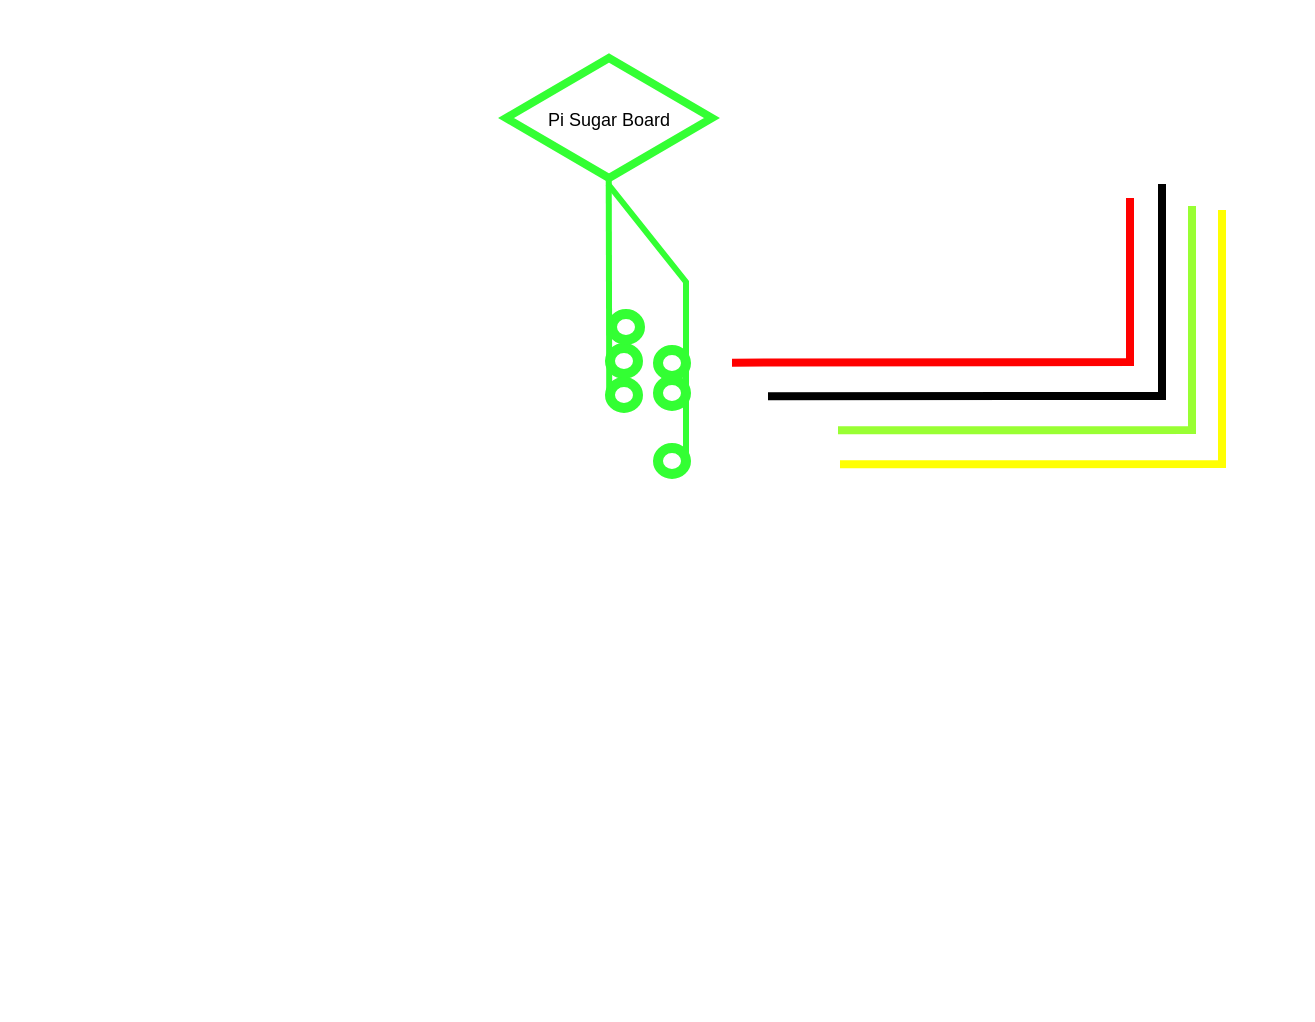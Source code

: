 <mxfile version="24.0.7" type="github">
  <diagram name="Page-1" id="3OzVXapQxGBqhg9Vh2Or">
    <mxGraphModel dx="1103" dy="1113" grid="1" gridSize="1" guides="1" tooltips="1" connect="1" arrows="1" fold="1" page="0" pageScale="1" pageWidth="1169" pageHeight="827" math="0" shadow="0">
      <root>
        <mxCell id="0" />
        <mxCell id="1" parent="0" />
        <mxCell id="NXsdGgOJUFReOd44QVA4-1" value="" style="shape=image;verticalLabelPosition=bottom;labelBackgroundColor=default;verticalAlign=top;aspect=fixed;imageAspect=0;image=https://i.pinimg.com/736x/e7/a1/15/e7a115c120930f46f62fcd46d38a43f1.jpg;clipPath=inset(4.66% 0.67% 2.54% 0%);" vertex="1" parent="1">
          <mxGeometry x="27" y="140" width="492.12" height="361.659" as="geometry" />
        </mxCell>
        <mxCell id="NXsdGgOJUFReOd44QVA4-6" value="" style="ellipse;whiteSpace=wrap;html=1;fillColor=none;strokeColor=#33FF33;strokeWidth=5;" vertex="1" parent="1">
          <mxGeometry x="332" y="166" width="14" height="13" as="geometry" />
        </mxCell>
        <mxCell id="NXsdGgOJUFReOd44QVA4-8" value="" style="ellipse;whiteSpace=wrap;html=1;fillColor=none;strokeColor=#33FF33;strokeWidth=5;" vertex="1" parent="1">
          <mxGeometry x="332" y="183" width="14" height="13" as="geometry" />
        </mxCell>
        <mxCell id="NXsdGgOJUFReOd44QVA4-9" value="" style="ellipse;whiteSpace=wrap;html=1;fillColor=none;strokeColor=#33FF33;strokeWidth=5;" vertex="1" parent="1">
          <mxGeometry x="333" y="149" width="14" height="13" as="geometry" />
        </mxCell>
        <mxCell id="NXsdGgOJUFReOd44QVA4-12" value="" style="ellipse;whiteSpace=wrap;html=1;fillColor=none;strokeColor=#33FF33;strokeWidth=5;" vertex="1" parent="1">
          <mxGeometry x="356" y="167" width="14" height="13" as="geometry" />
        </mxCell>
        <mxCell id="NXsdGgOJUFReOd44QVA4-14" value="" style="ellipse;whiteSpace=wrap;html=1;fillColor=none;strokeColor=#33FF33;strokeWidth=5;" vertex="1" parent="1">
          <mxGeometry x="356" y="182" width="14" height="13" as="geometry" />
        </mxCell>
        <mxCell id="NXsdGgOJUFReOd44QVA4-15" value="" style="ellipse;whiteSpace=wrap;html=1;fillColor=none;strokeColor=#33FF33;strokeWidth=5;" vertex="1" parent="1">
          <mxGeometry x="356" y="216" width="14" height="13" as="geometry" />
        </mxCell>
        <mxCell id="NXsdGgOJUFReOd44QVA4-17" value="" style="endArrow=none;html=1;rounded=0;exitX=0.719;exitY=0.266;exitDx=0;exitDy=0;exitPerimeter=0;strokeColor=none;" edge="1" parent="1">
          <mxGeometry width="50" height="50" relative="1" as="geometry">
            <mxPoint x="371.004" y="223.002" as="sourcePoint" />
            <mxPoint x="371" y="69" as="targetPoint" />
          </mxGeometry>
        </mxCell>
        <mxCell id="NXsdGgOJUFReOd44QVA4-18" value="" style="endArrow=none;html=1;rounded=0;exitX=1;exitY=0.5;exitDx=0;exitDy=0;strokeWidth=3;strokeColor=#33FF33;" edge="1" parent="1">
          <mxGeometry width="50" height="50" relative="1" as="geometry">
            <mxPoint x="370.0" y="222.5" as="sourcePoint" />
            <mxPoint x="331" y="84" as="targetPoint" />
            <Array as="points">
              <mxPoint x="370" y="133" />
            </Array>
          </mxGeometry>
        </mxCell>
        <mxCell id="NXsdGgOJUFReOd44QVA4-19" value="" style="endArrow=none;html=1;rounded=0;exitX=1;exitY=0.5;exitDx=0;exitDy=0;strokeWidth=3;strokeColor=#33FF33;" edge="1" parent="1">
          <mxGeometry width="50" height="50" relative="1" as="geometry">
            <mxPoint x="331.62" y="190.5" as="sourcePoint" />
            <mxPoint x="331.31" y="57" as="targetPoint" />
          </mxGeometry>
        </mxCell>
        <mxCell id="NXsdGgOJUFReOd44QVA4-20" value="&lt;font style=&quot;font-size: 9px;&quot;&gt;Pi Sugar Board&lt;/font&gt;" style="rhombus;whiteSpace=wrap;html=1;strokeWidth=4;strokeColor=#33FF33;" vertex="1" parent="1">
          <mxGeometry x="280" y="21" width="103" height="60" as="geometry" />
        </mxCell>
        <mxCell id="NXsdGgOJUFReOd44QVA4-24" value="" style="endArrow=none;html=1;rounded=0;strokeWidth=4;strokeColor=#FF0000;" edge="1" parent="1">
          <mxGeometry width="50" height="50" relative="1" as="geometry">
            <mxPoint x="393" y="173.32" as="sourcePoint" />
            <mxPoint x="592" y="91" as="targetPoint" />
            <Array as="points">
              <mxPoint x="592" y="173" />
            </Array>
          </mxGeometry>
        </mxCell>
        <mxCell id="NXsdGgOJUFReOd44QVA4-26" value="" style="endArrow=none;html=1;rounded=0;strokeWidth=4;strokeColor=#FFFF03;fillColor=#fff2cc;" edge="1" parent="1">
          <mxGeometry width="50" height="50" relative="1" as="geometry">
            <mxPoint x="447" y="224.16" as="sourcePoint" />
            <mxPoint x="638" y="97" as="targetPoint" />
            <Array as="points">
              <mxPoint x="638" y="224" />
            </Array>
          </mxGeometry>
        </mxCell>
        <mxCell id="NXsdGgOJUFReOd44QVA4-27" value="" style="endArrow=none;html=1;rounded=0;strokeWidth=4;strokeColor=#99FF33;fillColor=#d5e8d4;" edge="1" parent="1">
          <mxGeometry width="50" height="50" relative="1" as="geometry">
            <mxPoint x="446" y="207.16" as="sourcePoint" />
            <mxPoint x="623" y="95" as="targetPoint" />
            <Array as="points">
              <mxPoint x="623" y="207" />
            </Array>
          </mxGeometry>
        </mxCell>
        <mxCell id="NXsdGgOJUFReOd44QVA4-29" value="" style="endArrow=none;html=1;rounded=0;strokeWidth=4;strokeColor=#000000;fillColor=#e3c800;" edge="1" parent="1">
          <mxGeometry width="50" height="50" relative="1" as="geometry">
            <mxPoint x="411" y="190.16" as="sourcePoint" />
            <mxPoint x="608" y="84" as="targetPoint" />
            <Array as="points">
              <mxPoint x="608" y="190" />
            </Array>
          </mxGeometry>
        </mxCell>
        <mxCell id="NXsdGgOJUFReOd44QVA4-31" value="" style="shape=image;verticalLabelPosition=bottom;labelBackgroundColor=default;verticalAlign=top;aspect=fixed;imageAspect=0;image=https://www.newark.com/productimages/standard/en_US/45AK2308-500.jpg;clipPath=inset(12.5% 11.86% 12.5% 11.86%);" vertex="1" parent="1">
          <mxGeometry x="550" y="-8" width="133.43" height="122.04" as="geometry" />
        </mxCell>
      </root>
    </mxGraphModel>
  </diagram>
</mxfile>
